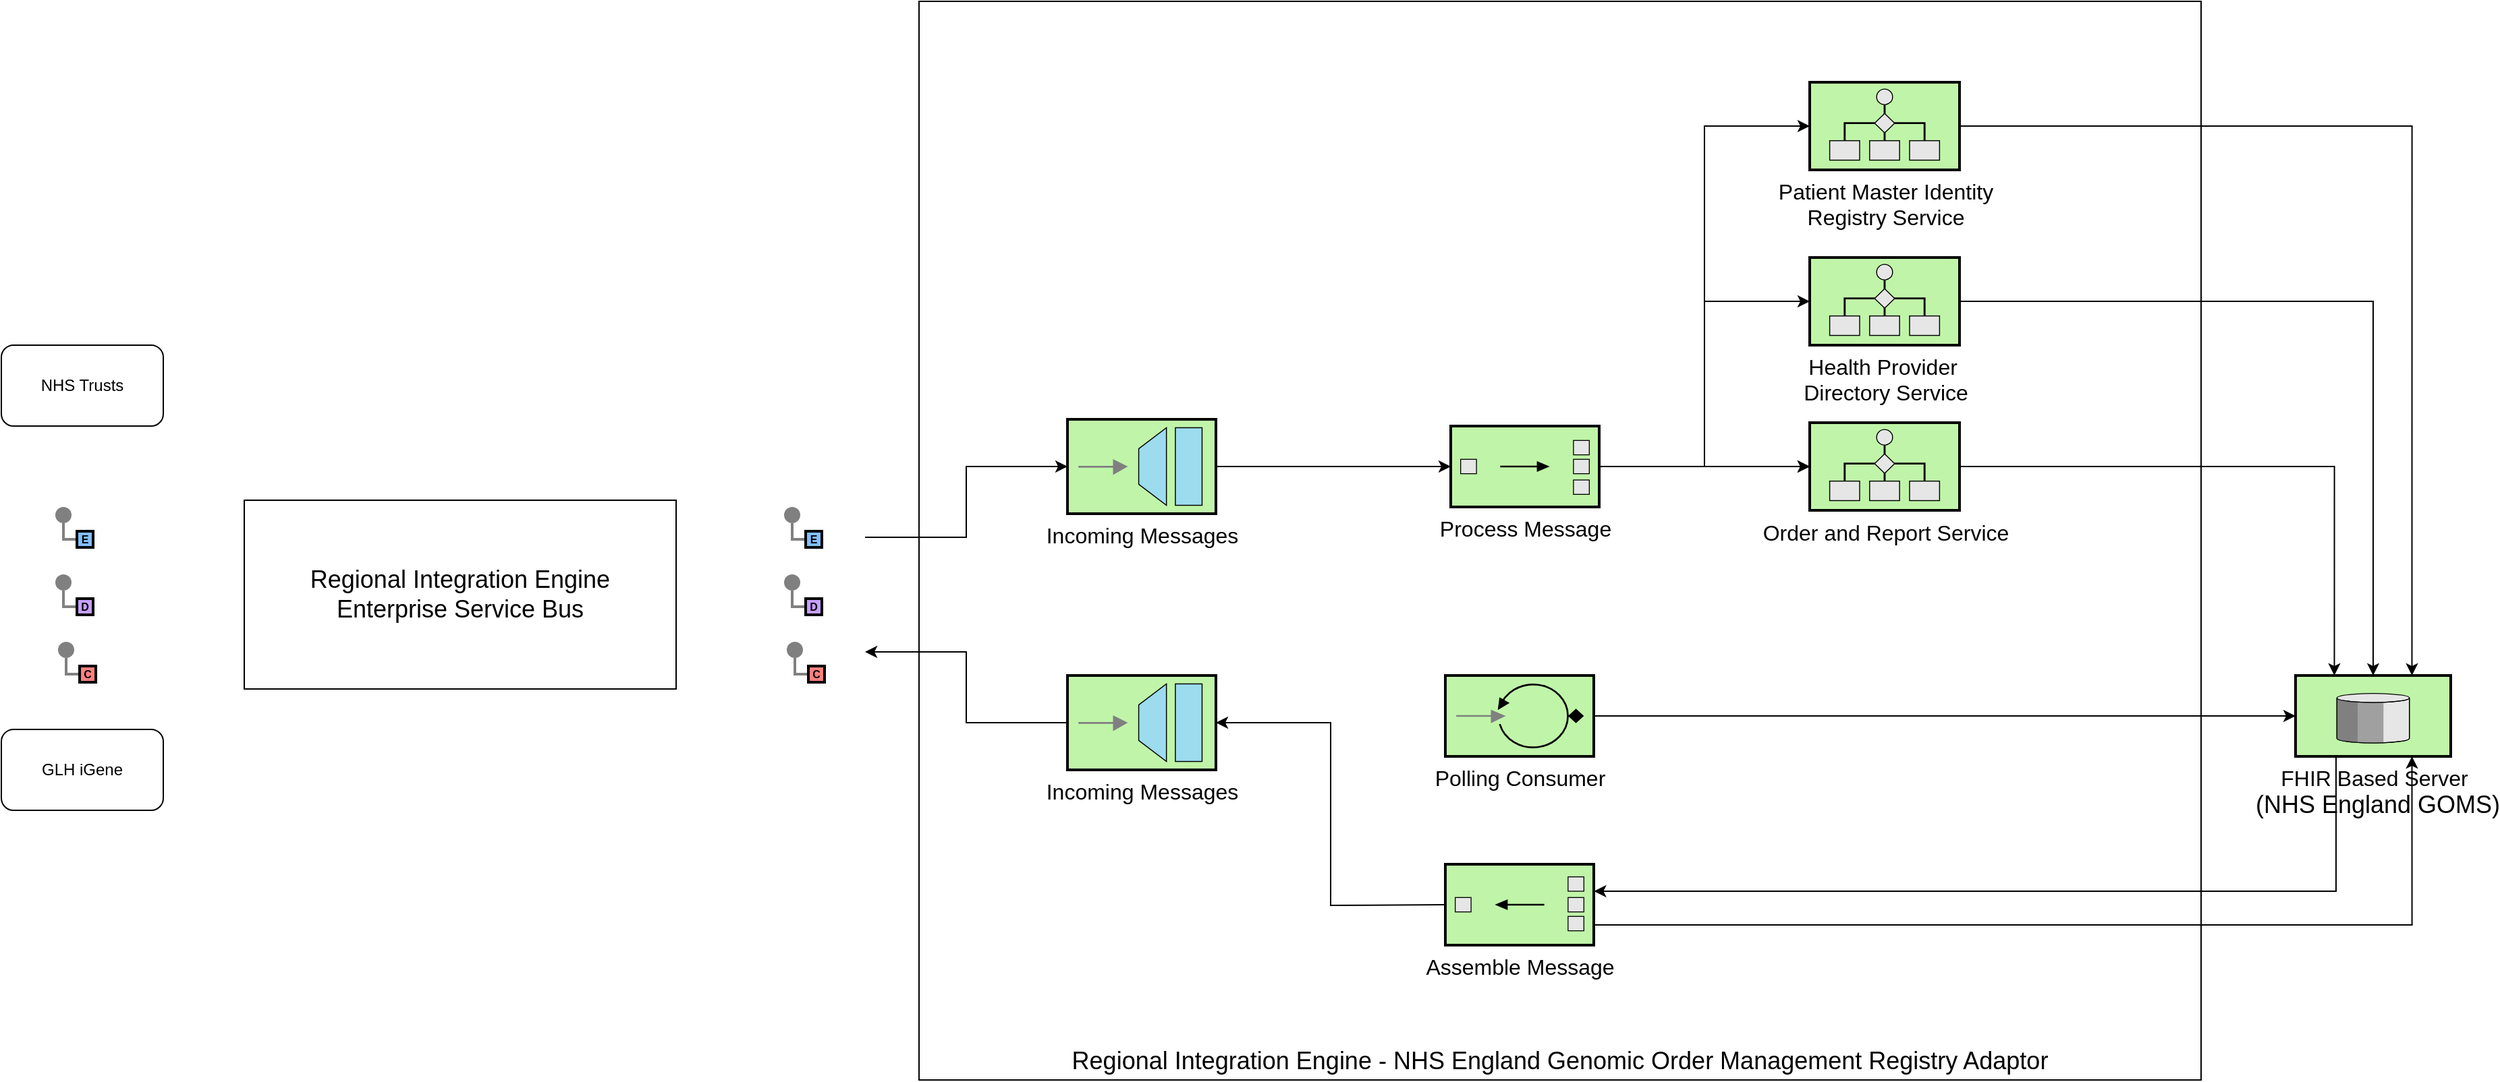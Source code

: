 <mxfile version="26.1.2">
  <diagram name="Page-1" id="toyqWjw3-tFAEOU__Un6">
    <mxGraphModel grid="1" page="1" gridSize="10" guides="1" tooltips="1" connect="1" arrows="1" fold="1" pageScale="1" pageWidth="827" pageHeight="1169" math="0" shadow="0">
      <root>
        <mxCell id="0" />
        <mxCell id="1" parent="0" />
        <mxCell id="SpyZkMs1lM7mogaTS6Ty-48" value="&lt;font style=&quot;font-size: 18px;&quot;&gt;Regional Integration Engine - NHS England Genomic Order Management Registry Adaptor&lt;/font&gt;" style="rounded=0;whiteSpace=wrap;html=1;verticalAlign=bottom;" vertex="1" parent="1">
          <mxGeometry x="20" y="-230" width="950" height="800" as="geometry" />
        </mxCell>
        <mxCell id="SpyZkMs1lM7mogaTS6Ty-1" value="" style="edgeStyle=orthogonalEdgeStyle;rounded=0;exitX=0;exitY=0.5;endArrow=none;dashed=0;html=1;strokeColor=#808080;strokeWidth=2;" edge="1" parent="1" source="SpyZkMs1lM7mogaTS6Ty-3" target="SpyZkMs1lM7mogaTS6Ty-2">
          <mxGeometry relative="1" as="geometry" />
        </mxCell>
        <mxCell id="SpyZkMs1lM7mogaTS6Ty-2" value="" style="strokeWidth=2;dashed=0;align=center;fontSize=8;shape=ellipse;fillColor=#808080;strokeColor=none;" vertex="1" parent="1">
          <mxGeometry x="-80" y="195" width="12" height="12" as="geometry" />
        </mxCell>
        <mxCell id="SpyZkMs1lM7mogaTS6Ty-3" value="D" style="strokeWidth=2;dashed=0;align=center;fontSize=8;shape=rect;fillColor=#C7A0FF;fontStyle=1;whiteSpace=wrap;html=1;" vertex="1" parent="1">
          <mxGeometry x="-64" y="213" width="12" height="12" as="geometry" />
        </mxCell>
        <mxCell id="SpyZkMs1lM7mogaTS6Ty-4" value="" style="rounded=0;whiteSpace=wrap;html=1;strokeColor=none;" vertex="1" parent="1">
          <mxGeometry x="-100" y="125" width="80" height="170" as="geometry" />
        </mxCell>
        <mxCell id="SpyZkMs1lM7mogaTS6Ty-5" value="" style="edgeStyle=orthogonalEdgeStyle;rounded=0;exitX=0;exitY=0.5;endArrow=none;dashed=0;html=1;strokeColor=#808080;strokeWidth=2;" edge="1" parent="1" source="SpyZkMs1lM7mogaTS6Ty-7" target="SpyZkMs1lM7mogaTS6Ty-6">
          <mxGeometry relative="1" as="geometry" />
        </mxCell>
        <mxCell id="SpyZkMs1lM7mogaTS6Ty-6" value="" style="strokeWidth=2;dashed=0;align=center;fontSize=8;shape=ellipse;fillColor=#808080;strokeColor=none;" vertex="1" parent="1">
          <mxGeometry x="-80" y="195" width="12" height="12" as="geometry" />
        </mxCell>
        <mxCell id="SpyZkMs1lM7mogaTS6Ty-7" value="D" style="strokeWidth=2;dashed=0;align=center;fontSize=8;shape=rect;fillColor=#C7A0FF;fontStyle=1;whiteSpace=wrap;html=1;" vertex="1" parent="1">
          <mxGeometry x="-64" y="213" width="12" height="12" as="geometry" />
        </mxCell>
        <mxCell id="SpyZkMs1lM7mogaTS6Ty-8" value="" style="edgeStyle=orthogonalEdgeStyle;rounded=0;exitX=0;exitY=0.5;endArrow=none;dashed=0;html=1;strokeColor=#808080;strokeWidth=2;" edge="1" parent="1" source="SpyZkMs1lM7mogaTS6Ty-10" target="SpyZkMs1lM7mogaTS6Ty-9">
          <mxGeometry relative="1" as="geometry" />
        </mxCell>
        <mxCell id="SpyZkMs1lM7mogaTS6Ty-9" value="" style="strokeWidth=2;dashed=0;align=center;fontSize=8;shape=ellipse;fillColor=#808080;strokeColor=none;" vertex="1" parent="1">
          <mxGeometry x="-80" y="145" width="12" height="12" as="geometry" />
        </mxCell>
        <mxCell id="SpyZkMs1lM7mogaTS6Ty-10" value="E" style="strokeWidth=2;dashed=0;align=center;fontSize=8;shape=rect;fillColor=#83BEFF;fontStyle=1;whiteSpace=wrap;html=1;" vertex="1" parent="1">
          <mxGeometry x="-64" y="163" width="12" height="12" as="geometry" />
        </mxCell>
        <mxCell id="SpyZkMs1lM7mogaTS6Ty-22" style="edgeStyle=orthogonalEdgeStyle;rounded=0;orthogonalLoop=1;jettySize=auto;html=1;entryX=0;entryY=0.5;entryDx=0;entryDy=0;entryPerimeter=0;exitX=1;exitY=0.25;exitDx=0;exitDy=0;" edge="1" parent="1" source="SpyZkMs1lM7mogaTS6Ty-4" target="SpyZkMs1lM7mogaTS6Ty-27">
          <mxGeometry relative="1" as="geometry">
            <mxPoint x="40" y="210" as="targetPoint" />
          </mxGeometry>
        </mxCell>
        <mxCell id="SpyZkMs1lM7mogaTS6Ty-27" value="&lt;span style=&quot;font-size: 16px;&quot;&gt;Incoming Messages&lt;/span&gt;" style="fillColor=#c0f5a9;dashed=0;outlineConnect=0;strokeWidth=2;html=1;align=center;fontSize=8;verticalLabelPosition=bottom;verticalAlign=top;shape=mxgraph.eip.messaging_gateway;" vertex="1" parent="1">
          <mxGeometry x="130" y="80" width="110" height="70" as="geometry" />
        </mxCell>
        <mxCell id="SpyZkMs1lM7mogaTS6Ty-33" value="&lt;font style=&quot;font-size: 16px;&quot;&gt;FHIR Based Server&lt;br&gt;&lt;span style=&quot;font-size: 18px; text-wrap-mode: wrap;&quot;&gt;&amp;nbsp;(NHS England GOMS)&lt;/span&gt;&lt;/font&gt;" style="html=1;strokeWidth=2;outlineConnect=0;dashed=0;align=center;fontSize=8;verticalLabelPosition=bottom;verticalAlign=top;shape=mxgraph.eip.message_store;fillColor=#c0f5a9" vertex="1" parent="1">
          <mxGeometry x="1040" y="270" width="115" height="60" as="geometry" />
        </mxCell>
        <mxCell id="GK4ACq8TZ_gD5xzpB5Gy-1" value="" style="edgeStyle=orthogonalEdgeStyle;rounded=0;exitX=0;exitY=0.5;endArrow=none;dashed=0;html=1;strokeColor=#808080;strokeWidth=2;" edge="1" parent="1" source="GK4ACq8TZ_gD5xzpB5Gy-3" target="GK4ACq8TZ_gD5xzpB5Gy-2">
          <mxGeometry relative="1" as="geometry" />
        </mxCell>
        <mxCell id="GK4ACq8TZ_gD5xzpB5Gy-2" value="" style="strokeWidth=2;dashed=0;align=center;fontSize=8;shape=ellipse;fillColor=#808080;strokeColor=none;" vertex="1" parent="1">
          <mxGeometry x="-78" y="245" width="12" height="12" as="geometry" />
        </mxCell>
        <mxCell id="GK4ACq8TZ_gD5xzpB5Gy-3" value="C" style="strokeWidth=2;dashed=0;align=center;fontSize=8;shape=rect;fillColor=#FF8080;fontStyle=1;whiteSpace=wrap;html=1;" vertex="1" parent="1">
          <mxGeometry x="-62" y="263" width="12" height="12" as="geometry" />
        </mxCell>
        <mxCell id="o5wvPpWDI44FTp9hOl_Q-2" style="edgeStyle=orthogonalEdgeStyle;rounded=0;orthogonalLoop=1;jettySize=auto;html=1;entryX=1;entryY=0.75;entryDx=0;entryDy=0;" edge="1" parent="1" source="o5wvPpWDI44FTp9hOl_Q-1" target="SpyZkMs1lM7mogaTS6Ty-4">
          <mxGeometry relative="1" as="geometry" />
        </mxCell>
        <mxCell id="o5wvPpWDI44FTp9hOl_Q-1" value="&lt;span style=&quot;font-size: 16px;&quot;&gt;Incoming Messages&lt;/span&gt;" style="fillColor=#c0f5a9;dashed=0;outlineConnect=0;strokeWidth=2;html=1;align=center;fontSize=8;verticalLabelPosition=bottom;verticalAlign=top;shape=mxgraph.eip.messaging_gateway;" vertex="1" parent="1">
          <mxGeometry x="130" y="270" width="110" height="70" as="geometry" />
        </mxCell>
        <mxCell id="o5wvPpWDI44FTp9hOl_Q-3" value="&lt;font style=&quot;font-size: 16px;&quot;&gt;Polling Consumer&lt;/font&gt;" style="fillColor=#c0f5a9;dashed=0;outlineConnect=0;strokeWidth=2;html=1;align=center;fontSize=8;verticalLabelPosition=bottom;verticalAlign=top;shape=mxgraph.eip.polling_consumer;" vertex="1" parent="1">
          <mxGeometry x="410" y="270" width="110" height="60" as="geometry" />
        </mxCell>
        <mxCell id="o5wvPpWDI44FTp9hOl_Q-4" style="edgeStyle=orthogonalEdgeStyle;rounded=0;orthogonalLoop=1;jettySize=auto;html=1;entryX=0;entryY=0.5;entryDx=0;entryDy=0;entryPerimeter=0;" edge="1" parent="1" source="o5wvPpWDI44FTp9hOl_Q-3" target="SpyZkMs1lM7mogaTS6Ty-33">
          <mxGeometry relative="1" as="geometry">
            <Array as="points">
              <mxPoint x="740" y="300" />
              <mxPoint x="740" y="300" />
            </Array>
          </mxGeometry>
        </mxCell>
        <mxCell id="o5wvPpWDI44FTp9hOl_Q-6" style="edgeStyle=orthogonalEdgeStyle;rounded=0;orthogonalLoop=1;jettySize=auto;html=1;entryX=-0.002;entryY=0.659;entryDx=0;entryDy=0;entryPerimeter=0;exitX=0.25;exitY=1;exitDx=0;exitDy=0;exitPerimeter=0;" edge="1" parent="1" source="SpyZkMs1lM7mogaTS6Ty-33" target="o5wvPpWDI44FTp9hOl_Q-12">
          <mxGeometry relative="1" as="geometry">
            <Array as="points">
              <mxPoint x="1070" y="330" />
              <mxPoint x="1070" y="430" />
              <mxPoint x="520" y="430" />
            </Array>
          </mxGeometry>
        </mxCell>
        <mxCell id="o5wvPpWDI44FTp9hOl_Q-8" value="&lt;font style=&quot;font-size: 16px;&quot;&gt;Process Message&lt;/font&gt;" style="html=1;strokeWidth=2;outlineConnect=0;dashed=0;align=center;fontSize=8;fillColor=#c0f5a9;verticalLabelPosition=bottom;verticalAlign=top;shape=mxgraph.eip.splitter;" vertex="1" parent="1">
          <mxGeometry x="414" y="85" width="110" height="60" as="geometry" />
        </mxCell>
        <mxCell id="o5wvPpWDI44FTp9hOl_Q-9" style="edgeStyle=orthogonalEdgeStyle;rounded=0;orthogonalLoop=1;jettySize=auto;html=1;entryX=0;entryY=0.5;entryDx=0;entryDy=0;entryPerimeter=0;" edge="1" parent="1" source="SpyZkMs1lM7mogaTS6Ty-27" target="o5wvPpWDI44FTp9hOl_Q-8">
          <mxGeometry relative="1" as="geometry" />
        </mxCell>
        <mxCell id="o5wvPpWDI44FTp9hOl_Q-11" value="" style="edgeStyle=orthogonalEdgeStyle;rounded=0;orthogonalLoop=1;jettySize=auto;html=1;entryX=1;entryY=0.5;entryDx=0;entryDy=0;entryPerimeter=0;" edge="1" parent="1" target="o5wvPpWDI44FTp9hOl_Q-1">
          <mxGeometry relative="1" as="geometry">
            <mxPoint x="410" y="440" as="sourcePoint" />
            <mxPoint x="240" y="300" as="targetPoint" />
          </mxGeometry>
        </mxCell>
        <mxCell id="o5wvPpWDI44FTp9hOl_Q-12" value="&lt;font style=&quot;font-size: 16px;&quot;&gt;Assemble Message&lt;/font&gt;" style="html=1;strokeWidth=2;outlineConnect=0;dashed=0;align=center;fontSize=8;fillColor=#c0f5a9;verticalLabelPosition=bottom;verticalAlign=top;shape=mxgraph.eip.aggregator;direction=west;" vertex="1" parent="1">
          <mxGeometry x="410" y="410" width="110" height="60" as="geometry" />
        </mxCell>
        <mxCell id="o5wvPpWDI44FTp9hOl_Q-13" value="&lt;font style=&quot;font-size: 16px;&quot;&gt;Pa&lt;font style=&quot;&quot;&gt;tient Master Identity &lt;br&gt;Registry Service&lt;/font&gt;&lt;/font&gt;" style="html=1;strokeWidth=2;outlineConnect=0;dashed=0;align=center;fontSize=8;fillColor=#c0f5a9;verticalLabelPosition=bottom;verticalAlign=top;shape=mxgraph.eip.process_manager;" vertex="1" parent="1">
          <mxGeometry x="680" y="-170" width="111" height="65" as="geometry" />
        </mxCell>
        <mxCell id="o5wvPpWDI44FTp9hOl_Q-14" style="edgeStyle=orthogonalEdgeStyle;rounded=0;orthogonalLoop=1;jettySize=auto;html=1;entryX=0;entryY=0.5;entryDx=0;entryDy=0;entryPerimeter=0;" edge="1" parent="1" source="o5wvPpWDI44FTp9hOl_Q-8" target="o5wvPpWDI44FTp9hOl_Q-13">
          <mxGeometry relative="1" as="geometry" />
        </mxCell>
        <mxCell id="o5wvPpWDI44FTp9hOl_Q-15" style="edgeStyle=orthogonalEdgeStyle;rounded=0;orthogonalLoop=1;jettySize=auto;html=1;entryX=0.75;entryY=0;entryDx=0;entryDy=0;entryPerimeter=0;" edge="1" parent="1" source="o5wvPpWDI44FTp9hOl_Q-13" target="SpyZkMs1lM7mogaTS6Ty-33">
          <mxGeometry relative="1" as="geometry" />
        </mxCell>
        <mxCell id="o5wvPpWDI44FTp9hOl_Q-16" value="&lt;font style=&quot;font-size: 16px;&quot;&gt;Health Provider&amp;nbsp;&lt;/font&gt;&lt;div&gt;&lt;font style=&quot;font-size: 16px;&quot;&gt;Directory Service&lt;/font&gt;&lt;/div&gt;" style="html=1;strokeWidth=2;outlineConnect=0;dashed=0;align=center;fontSize=8;fillColor=#c0f5a9;verticalLabelPosition=bottom;verticalAlign=top;shape=mxgraph.eip.process_manager;" vertex="1" parent="1">
          <mxGeometry x="680" y="-40" width="111" height="65" as="geometry" />
        </mxCell>
        <mxCell id="o5wvPpWDI44FTp9hOl_Q-19" style="edgeStyle=orthogonalEdgeStyle;rounded=0;orthogonalLoop=1;jettySize=auto;html=1;entryX=0.5;entryY=0;entryDx=0;entryDy=0;entryPerimeter=0;" edge="1" parent="1" source="o5wvPpWDI44FTp9hOl_Q-16" target="SpyZkMs1lM7mogaTS6Ty-33">
          <mxGeometry relative="1" as="geometry" />
        </mxCell>
        <mxCell id="o5wvPpWDI44FTp9hOl_Q-21" style="edgeStyle=orthogonalEdgeStyle;rounded=0;orthogonalLoop=1;jettySize=auto;html=1;entryX=0;entryY=0.5;entryDx=0;entryDy=0;entryPerimeter=0;" edge="1" parent="1" source="o5wvPpWDI44FTp9hOl_Q-8" target="o5wvPpWDI44FTp9hOl_Q-20">
          <mxGeometry relative="1" as="geometry" />
        </mxCell>
        <mxCell id="o5wvPpWDI44FTp9hOl_Q-22" value="" style="edgeStyle=orthogonalEdgeStyle;rounded=0;orthogonalLoop=1;jettySize=auto;html=1;" edge="1" parent="1" source="o5wvPpWDI44FTp9hOl_Q-8" target="o5wvPpWDI44FTp9hOl_Q-20">
          <mxGeometry relative="1" as="geometry">
            <mxPoint x="440" y="115" as="sourcePoint" />
            <mxPoint x="616" y="45" as="targetPoint" />
          </mxGeometry>
        </mxCell>
        <mxCell id="o5wvPpWDI44FTp9hOl_Q-20" value="&lt;font style=&quot;font-size: 16px;&quot;&gt;Order and Report Service&lt;/font&gt;" style="html=1;strokeWidth=2;outlineConnect=0;dashed=0;align=center;fontSize=8;fillColor=#c0f5a9;verticalLabelPosition=bottom;verticalAlign=top;shape=mxgraph.eip.process_manager;" vertex="1" parent="1">
          <mxGeometry x="680" y="82.5" width="111" height="65" as="geometry" />
        </mxCell>
        <mxCell id="o5wvPpWDI44FTp9hOl_Q-23" style="edgeStyle=orthogonalEdgeStyle;rounded=0;orthogonalLoop=1;jettySize=auto;html=1;entryX=0.25;entryY=0;entryDx=0;entryDy=0;entryPerimeter=0;" edge="1" parent="1" source="o5wvPpWDI44FTp9hOl_Q-20" target="SpyZkMs1lM7mogaTS6Ty-33">
          <mxGeometry relative="1" as="geometry" />
        </mxCell>
        <mxCell id="o5wvPpWDI44FTp9hOl_Q-24" style="edgeStyle=orthogonalEdgeStyle;rounded=0;orthogonalLoop=1;jettySize=auto;html=1;entryX=0;entryY=0.5;entryDx=0;entryDy=0;entryPerimeter=0;" edge="1" parent="1" source="o5wvPpWDI44FTp9hOl_Q-8" target="o5wvPpWDI44FTp9hOl_Q-16">
          <mxGeometry relative="1" as="geometry" />
        </mxCell>
        <mxCell id="o5wvPpWDI44FTp9hOl_Q-25" value="NHS Trusts" style="rounded=1;whiteSpace=wrap;html=1;" vertex="1" parent="1">
          <mxGeometry x="-660" y="25" width="120" height="60" as="geometry" />
        </mxCell>
        <mxCell id="o5wvPpWDI44FTp9hOl_Q-26" value="GLH iGene" style="rounded=1;whiteSpace=wrap;html=1;" vertex="1" parent="1">
          <mxGeometry x="-660" y="310" width="120" height="60" as="geometry" />
        </mxCell>
        <mxCell id="o5wvPpWDI44FTp9hOl_Q-27" style="edgeStyle=orthogonalEdgeStyle;rounded=0;orthogonalLoop=1;jettySize=auto;html=1;entryX=0.75;entryY=1;entryDx=0;entryDy=0;entryPerimeter=0;exitX=0;exitY=0.25;exitDx=0;exitDy=0;exitPerimeter=0;" edge="1" parent="1" source="o5wvPpWDI44FTp9hOl_Q-12" target="SpyZkMs1lM7mogaTS6Ty-33">
          <mxGeometry relative="1" as="geometry" />
        </mxCell>
        <mxCell id="o5wvPpWDI44FTp9hOl_Q-28" value="&lt;font style=&quot;font-size: 18px;&quot;&gt;Regional Integration Engine&lt;/font&gt;&lt;div&gt;&lt;font style=&quot;font-size: 18px;&quot;&gt;Enterprise Service Bus&lt;/font&gt;&lt;/div&gt;" style="rounded=0;whiteSpace=wrap;html=1;verticalAlign=middle;" vertex="1" parent="1">
          <mxGeometry x="-480" y="140" width="320" height="140" as="geometry" />
        </mxCell>
        <mxCell id="o5wvPpWDI44FTp9hOl_Q-29" value="" style="edgeStyle=orthogonalEdgeStyle;rounded=0;exitX=0;exitY=0.5;endArrow=none;dashed=0;html=1;strokeColor=#808080;strokeWidth=2;" edge="1" parent="1" source="o5wvPpWDI44FTp9hOl_Q-31" target="o5wvPpWDI44FTp9hOl_Q-30">
          <mxGeometry relative="1" as="geometry" />
        </mxCell>
        <mxCell id="o5wvPpWDI44FTp9hOl_Q-30" value="" style="strokeWidth=2;dashed=0;align=center;fontSize=8;shape=ellipse;fillColor=#808080;strokeColor=none;" vertex="1" parent="1">
          <mxGeometry x="-620" y="195" width="12" height="12" as="geometry" />
        </mxCell>
        <mxCell id="o5wvPpWDI44FTp9hOl_Q-31" value="D" style="strokeWidth=2;dashed=0;align=center;fontSize=8;shape=rect;fillColor=#C7A0FF;fontStyle=1;whiteSpace=wrap;html=1;" vertex="1" parent="1">
          <mxGeometry x="-604" y="213" width="12" height="12" as="geometry" />
        </mxCell>
        <mxCell id="o5wvPpWDI44FTp9hOl_Q-32" value="" style="rounded=0;whiteSpace=wrap;html=1;strokeColor=none;" vertex="1" parent="1">
          <mxGeometry x="-640" y="125" width="80" height="170" as="geometry" />
        </mxCell>
        <mxCell id="o5wvPpWDI44FTp9hOl_Q-33" value="" style="edgeStyle=orthogonalEdgeStyle;rounded=0;exitX=0;exitY=0.5;endArrow=none;dashed=0;html=1;strokeColor=#808080;strokeWidth=2;" edge="1" parent="1" source="o5wvPpWDI44FTp9hOl_Q-35" target="o5wvPpWDI44FTp9hOl_Q-34">
          <mxGeometry relative="1" as="geometry" />
        </mxCell>
        <mxCell id="o5wvPpWDI44FTp9hOl_Q-34" value="" style="strokeWidth=2;dashed=0;align=center;fontSize=8;shape=ellipse;fillColor=#808080;strokeColor=none;" vertex="1" parent="1">
          <mxGeometry x="-620" y="195" width="12" height="12" as="geometry" />
        </mxCell>
        <mxCell id="o5wvPpWDI44FTp9hOl_Q-35" value="D" style="strokeWidth=2;dashed=0;align=center;fontSize=8;shape=rect;fillColor=#C7A0FF;fontStyle=1;whiteSpace=wrap;html=1;" vertex="1" parent="1">
          <mxGeometry x="-604" y="213" width="12" height="12" as="geometry" />
        </mxCell>
        <mxCell id="o5wvPpWDI44FTp9hOl_Q-36" value="" style="edgeStyle=orthogonalEdgeStyle;rounded=0;exitX=0;exitY=0.5;endArrow=none;dashed=0;html=1;strokeColor=#808080;strokeWidth=2;" edge="1" parent="1" source="o5wvPpWDI44FTp9hOl_Q-38" target="o5wvPpWDI44FTp9hOl_Q-37">
          <mxGeometry relative="1" as="geometry" />
        </mxCell>
        <mxCell id="o5wvPpWDI44FTp9hOl_Q-37" value="" style="strokeWidth=2;dashed=0;align=center;fontSize=8;shape=ellipse;fillColor=#808080;strokeColor=none;" vertex="1" parent="1">
          <mxGeometry x="-620" y="145" width="12" height="12" as="geometry" />
        </mxCell>
        <mxCell id="o5wvPpWDI44FTp9hOl_Q-38" value="E" style="strokeWidth=2;dashed=0;align=center;fontSize=8;shape=rect;fillColor=#83BEFF;fontStyle=1;whiteSpace=wrap;html=1;" vertex="1" parent="1">
          <mxGeometry x="-604" y="163" width="12" height="12" as="geometry" />
        </mxCell>
        <mxCell id="o5wvPpWDI44FTp9hOl_Q-39" value="" style="edgeStyle=orthogonalEdgeStyle;rounded=0;exitX=0;exitY=0.5;endArrow=none;dashed=0;html=1;strokeColor=#808080;strokeWidth=2;" edge="1" parent="1" source="o5wvPpWDI44FTp9hOl_Q-41" target="o5wvPpWDI44FTp9hOl_Q-40">
          <mxGeometry relative="1" as="geometry" />
        </mxCell>
        <mxCell id="o5wvPpWDI44FTp9hOl_Q-40" value="" style="strokeWidth=2;dashed=0;align=center;fontSize=8;shape=ellipse;fillColor=#808080;strokeColor=none;" vertex="1" parent="1">
          <mxGeometry x="-618" y="245" width="12" height="12" as="geometry" />
        </mxCell>
        <mxCell id="o5wvPpWDI44FTp9hOl_Q-41" value="C" style="strokeWidth=2;dashed=0;align=center;fontSize=8;shape=rect;fillColor=#FF8080;fontStyle=1;whiteSpace=wrap;html=1;" vertex="1" parent="1">
          <mxGeometry x="-602" y="263" width="12" height="12" as="geometry" />
        </mxCell>
      </root>
    </mxGraphModel>
  </diagram>
</mxfile>
